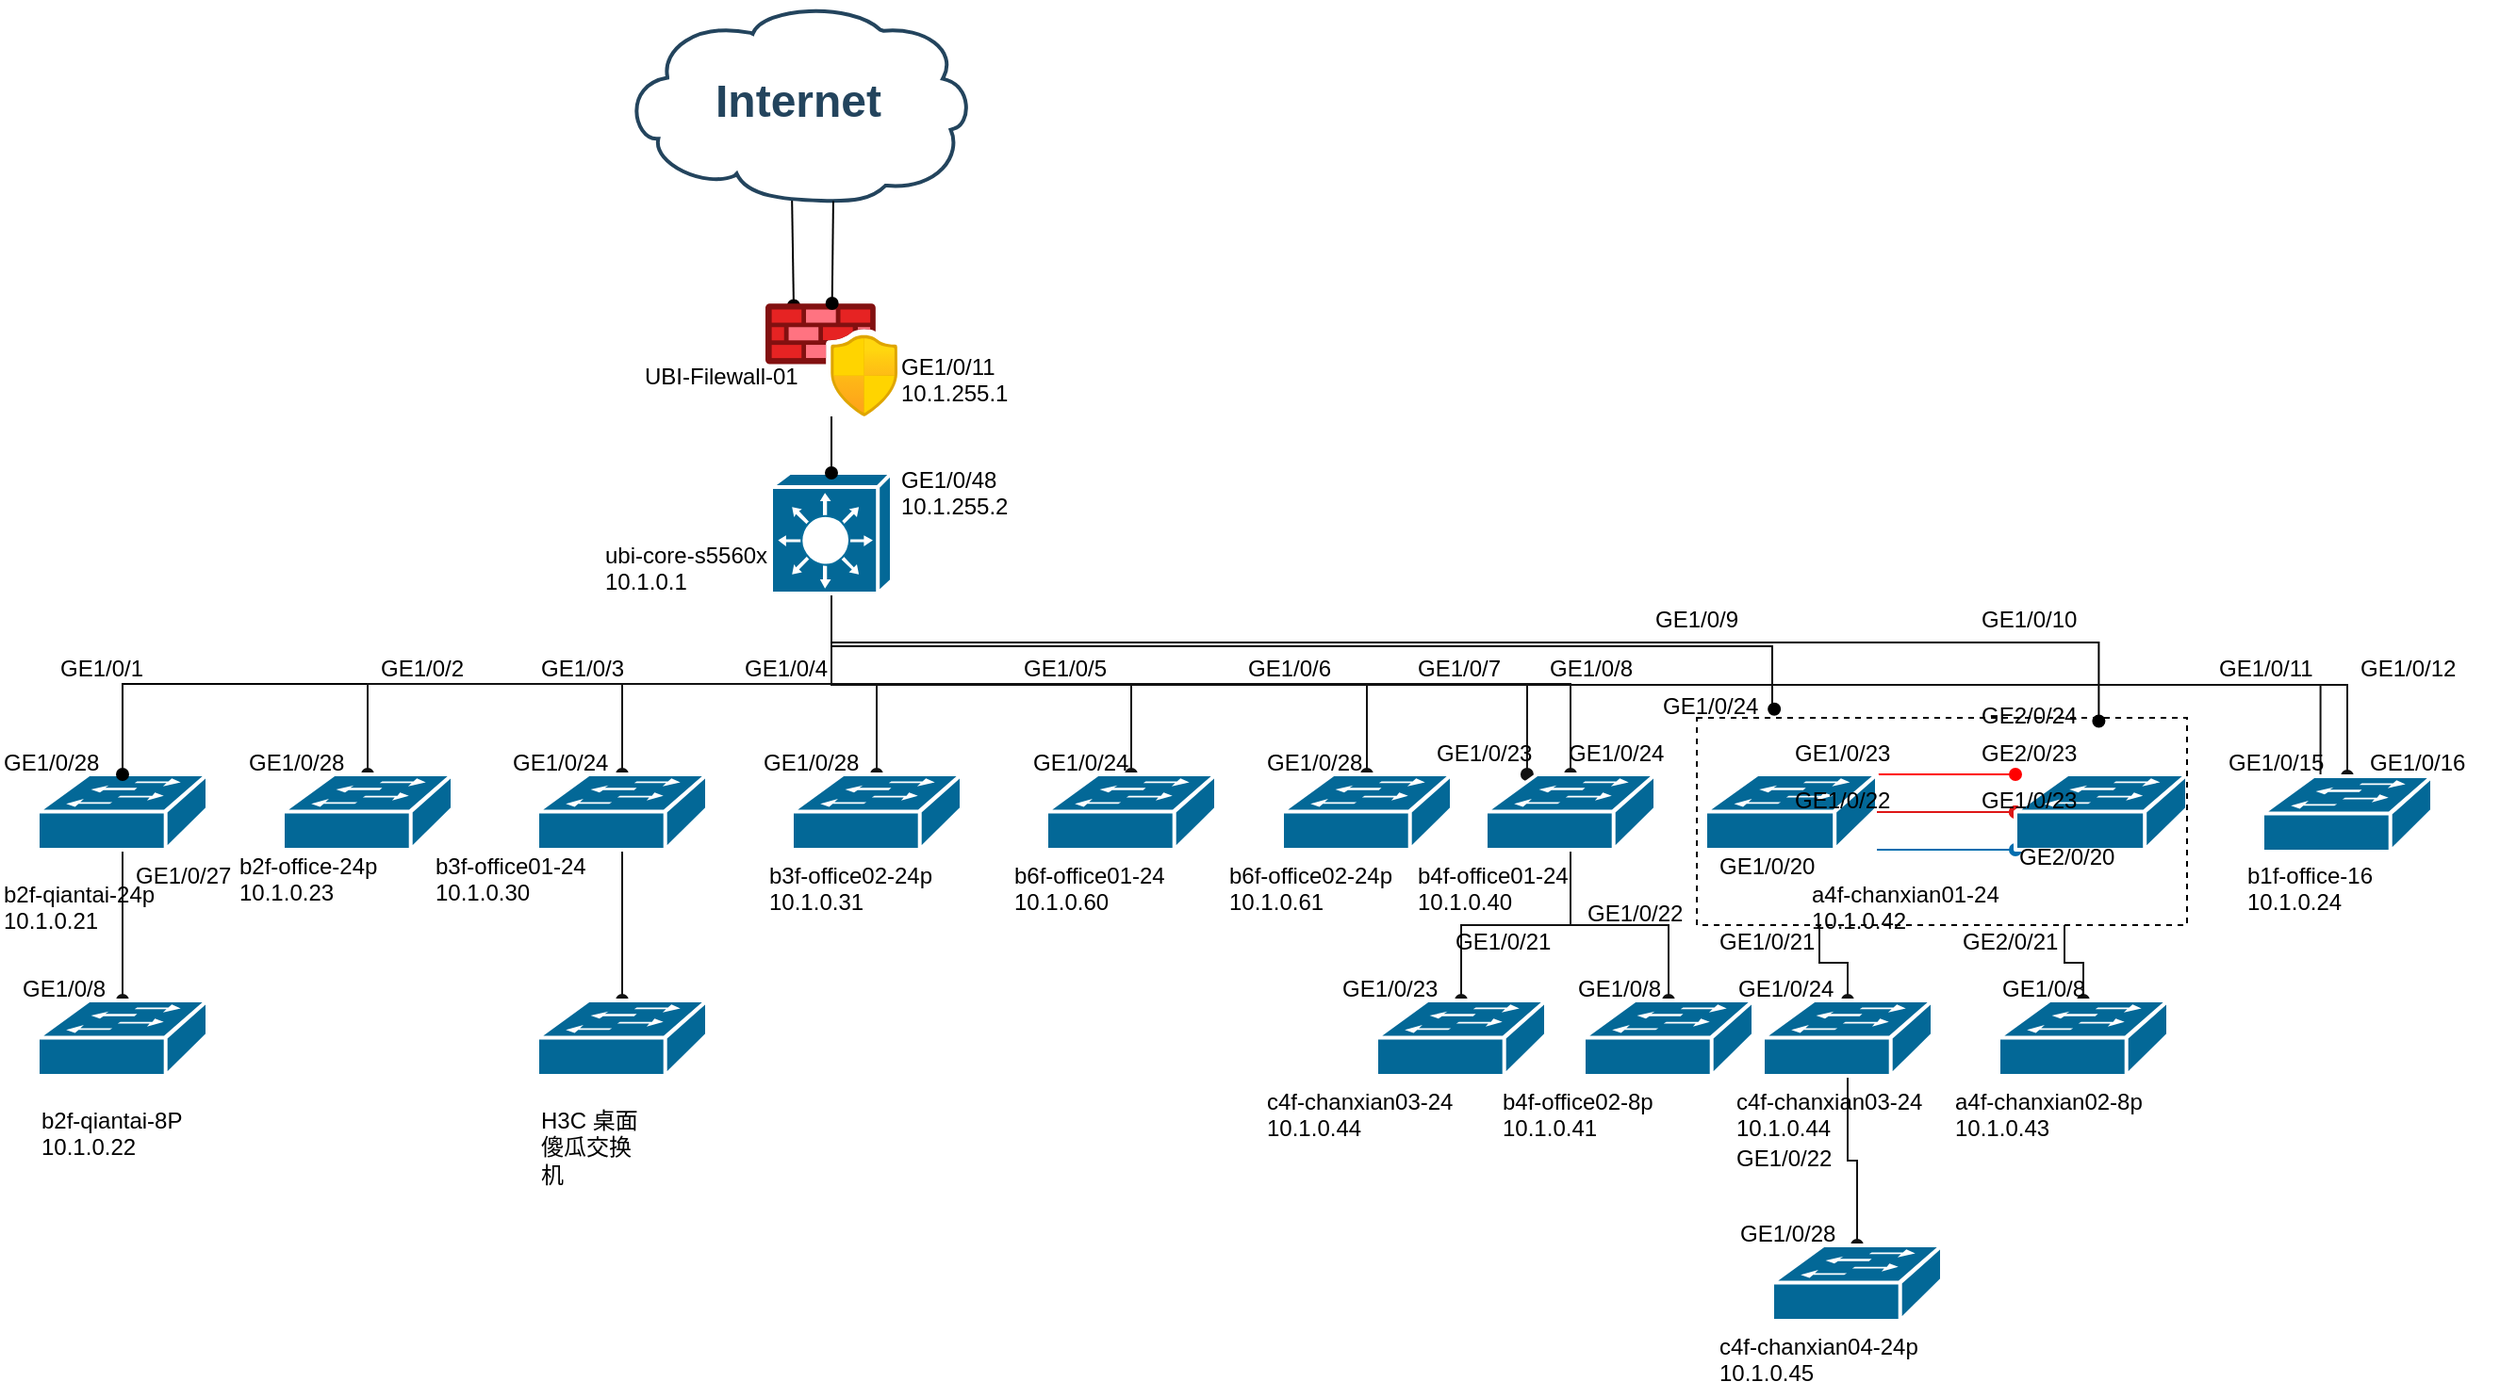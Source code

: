 <mxfile version="20.8.18" type="github">
  <diagram id="qAC-2gUao3_XOrqV8QIQ" name="第 1 页">
    <mxGraphModel dx="1050" dy="541" grid="1" gridSize="10" guides="1" tooltips="1" connect="1" arrows="1" fold="1" page="1" pageScale="1" pageWidth="1169" pageHeight="827" math="0" shadow="0">
      <root>
        <mxCell id="0" />
        <mxCell id="1" parent="0" />
        <mxCell id="j8gw7dnLNOPa8KJu4PWc-7" style="rounded=0;orthogonalLoop=1;jettySize=auto;html=1;entryX=0.214;entryY=0.02;entryDx=0;entryDy=0;entryPerimeter=0;endArrow=oval;endFill=1;" parent="1" target="j8gw7dnLNOPa8KJu4PWc-6" edge="1">
          <mxGeometry relative="1" as="geometry">
            <mxPoint x="420" y="120" as="sourcePoint" />
          </mxGeometry>
        </mxCell>
        <mxCell id="j8gw7dnLNOPa8KJu4PWc-1" value="Internet" style="shape=mxgraph.cisco.storage.cloud;html=1;dashed=0;strokeColor=#23445D;fillColor=#ffffff;strokeWidth=2;fontFamily=Helvetica;fontSize=24;fontColor=#23445D;align=center;fontStyle=1" parent="1" vertex="1">
          <mxGeometry x="330" y="20" width="186" height="106" as="geometry" />
        </mxCell>
        <mxCell id="BBU3DSzOWEY-UXr2ZPLk-48" style="edgeStyle=orthogonalEdgeStyle;rounded=0;orthogonalLoop=1;jettySize=auto;html=1;exitX=0.5;exitY=0.98;exitDx=0;exitDy=0;exitPerimeter=0;entryX=0.5;entryY=0;entryDx=0;entryDy=0;entryPerimeter=0;strokeColor=#121212;endArrow=oval;endFill=1;" edge="1" parent="1" source="j8gw7dnLNOPa8KJu4PWc-2" target="BBU3DSzOWEY-UXr2ZPLk-43">
          <mxGeometry relative="1" as="geometry" />
        </mxCell>
        <mxCell id="j8gw7dnLNOPa8KJu4PWc-2" value="" style="shape=mxgraph.cisco.switches.workgroup_switch;sketch=0;html=1;pointerEvents=1;dashed=0;fillColor=#036897;strokeColor=#ffffff;strokeWidth=2;verticalLabelPosition=bottom;verticalAlign=top;align=center;outlineConnect=0;" parent="1" vertex="1">
          <mxGeometry x="20" y="430" width="90" height="40" as="geometry" />
        </mxCell>
        <mxCell id="j8gw7dnLNOPa8KJu4PWc-13" style="edgeStyle=orthogonalEdgeStyle;rounded=0;orthogonalLoop=1;jettySize=auto;html=1;exitX=0.5;exitY=1;exitDx=0;exitDy=0;exitPerimeter=0;entryX=0.5;entryY=0;entryDx=0;entryDy=0;entryPerimeter=0;endArrow=oval;endFill=1;" parent="1" source="j8gw7dnLNOPa8KJu4PWc-3" target="j8gw7dnLNOPa8KJu4PWc-2" edge="1">
          <mxGeometry relative="1" as="geometry" />
        </mxCell>
        <mxCell id="BBU3DSzOWEY-UXr2ZPLk-32" style="edgeStyle=orthogonalEdgeStyle;rounded=0;orthogonalLoop=1;jettySize=auto;html=1;exitX=0.5;exitY=1;exitDx=0;exitDy=0;exitPerimeter=0;endArrow=oval;endFill=1;entryX=0.158;entryY=-0.042;entryDx=0;entryDy=0;entryPerimeter=0;" edge="1" parent="1" source="j8gw7dnLNOPa8KJu4PWc-3" target="BBU3DSzOWEY-UXr2ZPLk-63">
          <mxGeometry relative="1" as="geometry">
            <mxPoint x="940" y="390" as="targetPoint" />
            <Array as="points">
              <mxPoint x="441" y="362" />
              <mxPoint x="940" y="362" />
              <mxPoint x="940" y="395" />
            </Array>
          </mxGeometry>
        </mxCell>
        <mxCell id="BBU3DSzOWEY-UXr2ZPLk-33" style="edgeStyle=orthogonalEdgeStyle;rounded=0;orthogonalLoop=1;jettySize=auto;html=1;exitX=0.5;exitY=1;exitDx=0;exitDy=0;exitPerimeter=0;entryX=0.82;entryY=0.016;entryDx=0;entryDy=0;entryPerimeter=0;endArrow=oval;endFill=1;" edge="1" parent="1" source="j8gw7dnLNOPa8KJu4PWc-3" target="BBU3DSzOWEY-UXr2ZPLk-63">
          <mxGeometry relative="1" as="geometry">
            <mxPoint x="1111.674" y="392.16" as="targetPoint" />
            <Array as="points">
              <mxPoint x="441" y="360" />
              <mxPoint x="1113" y="360" />
            </Array>
          </mxGeometry>
        </mxCell>
        <mxCell id="BBU3DSzOWEY-UXr2ZPLk-50" style="edgeStyle=orthogonalEdgeStyle;rounded=0;orthogonalLoop=1;jettySize=auto;html=1;exitX=0.5;exitY=1;exitDx=0;exitDy=0;exitPerimeter=0;entryX=0.5;entryY=0;entryDx=0;entryDy=0;entryPerimeter=0;strokeColor=#121212;endArrow=oval;endFill=1;" edge="1" parent="1" source="j8gw7dnLNOPa8KJu4PWc-3" target="BBU3DSzOWEY-UXr2ZPLk-49">
          <mxGeometry relative="1" as="geometry" />
        </mxCell>
        <mxCell id="BBU3DSzOWEY-UXr2ZPLk-52" style="edgeStyle=orthogonalEdgeStyle;rounded=0;orthogonalLoop=1;jettySize=auto;html=1;exitX=0.5;exitY=1;exitDx=0;exitDy=0;exitPerimeter=0;strokeColor=#121212;endArrow=oval;endFill=1;" edge="1" parent="1" source="j8gw7dnLNOPa8KJu4PWc-3" target="BBU3DSzOWEY-UXr2ZPLk-51">
          <mxGeometry relative="1" as="geometry" />
        </mxCell>
        <mxCell id="BBU3DSzOWEY-UXr2ZPLk-54" style="edgeStyle=orthogonalEdgeStyle;rounded=0;orthogonalLoop=1;jettySize=auto;html=1;exitX=0.5;exitY=1;exitDx=0;exitDy=0;exitPerimeter=0;entryX=0.5;entryY=0;entryDx=0;entryDy=0;entryPerimeter=0;strokeColor=#121212;endArrow=oval;endFill=1;" edge="1" parent="1" source="j8gw7dnLNOPa8KJu4PWc-3" target="BBU3DSzOWEY-UXr2ZPLk-53">
          <mxGeometry relative="1" as="geometry" />
        </mxCell>
        <mxCell id="BBU3DSzOWEY-UXr2ZPLk-56" style="edgeStyle=orthogonalEdgeStyle;rounded=0;orthogonalLoop=1;jettySize=auto;html=1;exitX=0.5;exitY=1;exitDx=0;exitDy=0;exitPerimeter=0;strokeColor=#121212;endArrow=oval;endFill=1;" edge="1" parent="1" source="j8gw7dnLNOPa8KJu4PWc-3" target="BBU3DSzOWEY-UXr2ZPLk-55">
          <mxGeometry relative="1" as="geometry" />
        </mxCell>
        <mxCell id="BBU3DSzOWEY-UXr2ZPLk-58" style="edgeStyle=orthogonalEdgeStyle;rounded=0;orthogonalLoop=1;jettySize=auto;html=1;exitX=0.5;exitY=1;exitDx=0;exitDy=0;exitPerimeter=0;strokeColor=#121212;endArrow=oval;endFill=1;" edge="1" parent="1" source="j8gw7dnLNOPa8KJu4PWc-3" target="BBU3DSzOWEY-UXr2ZPLk-57">
          <mxGeometry relative="1" as="geometry" />
        </mxCell>
        <mxCell id="BBU3DSzOWEY-UXr2ZPLk-61" style="edgeStyle=orthogonalEdgeStyle;rounded=0;orthogonalLoop=1;jettySize=auto;html=1;exitX=0.5;exitY=1;exitDx=0;exitDy=0;exitPerimeter=0;entryX=0.244;entryY=0;entryDx=0;entryDy=0;entryPerimeter=0;strokeColor=#121212;endArrow=oval;endFill=1;" edge="1" parent="1" source="j8gw7dnLNOPa8KJu4PWc-3" target="BBU3DSzOWEY-UXr2ZPLk-60">
          <mxGeometry relative="1" as="geometry" />
        </mxCell>
        <mxCell id="BBU3DSzOWEY-UXr2ZPLk-62" style="edgeStyle=orthogonalEdgeStyle;rounded=0;orthogonalLoop=1;jettySize=auto;html=1;exitX=0.5;exitY=1;exitDx=0;exitDy=0;exitPerimeter=0;strokeColor=#121212;endArrow=oval;endFill=1;" edge="1" parent="1" source="j8gw7dnLNOPa8KJu4PWc-3" target="BBU3DSzOWEY-UXr2ZPLk-60">
          <mxGeometry relative="1" as="geometry" />
        </mxCell>
        <mxCell id="BBU3DSzOWEY-UXr2ZPLk-66" style="edgeStyle=orthogonalEdgeStyle;rounded=0;orthogonalLoop=1;jettySize=auto;html=1;exitX=0.5;exitY=1;exitDx=0;exitDy=0;exitPerimeter=0;entryX=0.342;entryY=0.32;entryDx=0;entryDy=0;entryPerimeter=0;strokeColor=#121212;endArrow=oval;endFill=1;" edge="1" parent="1" source="j8gw7dnLNOPa8KJu4PWc-3" target="BBU3DSzOWEY-UXr2ZPLk-65">
          <mxGeometry relative="1" as="geometry" />
        </mxCell>
        <mxCell id="BBU3DSzOWEY-UXr2ZPLk-74" style="edgeStyle=orthogonalEdgeStyle;rounded=0;orthogonalLoop=1;jettySize=auto;html=1;exitX=0.5;exitY=1;exitDx=0;exitDy=0;exitPerimeter=0;strokeColor=#121212;endArrow=oval;endFill=1;" edge="1" parent="1" source="j8gw7dnLNOPa8KJu4PWc-3" target="BBU3DSzOWEY-UXr2ZPLk-65">
          <mxGeometry relative="1" as="geometry" />
        </mxCell>
        <mxCell id="j8gw7dnLNOPa8KJu4PWc-3" value="" style="shape=mxgraph.cisco.switches.layer_3_switch;sketch=0;html=1;pointerEvents=1;dashed=0;fillColor=#036897;strokeColor=#ffffff;strokeWidth=2;verticalLabelPosition=bottom;verticalAlign=top;align=center;outlineConnect=0;" parent="1" vertex="1">
          <mxGeometry x="409" y="270" width="64" height="64" as="geometry" />
        </mxCell>
        <mxCell id="j8gw7dnLNOPa8KJu4PWc-6" value="" style="aspect=fixed;html=1;points=[];align=center;image;fontSize=12;image=img/lib/azure2/networking/Azure_Firewall_Manager.svg;" parent="1" vertex="1">
          <mxGeometry x="406" y="180" width="70" height="60" as="geometry" />
        </mxCell>
        <mxCell id="j8gw7dnLNOPa8KJu4PWc-8" style="rounded=0;orthogonalLoop=1;jettySize=auto;html=1;endArrow=oval;endFill=1;exitX=0.602;exitY=0.998;exitDx=0;exitDy=0;exitPerimeter=0;" parent="1" source="j8gw7dnLNOPa8KJu4PWc-1" target="j8gw7dnLNOPa8KJu4PWc-6" edge="1">
          <mxGeometry relative="1" as="geometry">
            <mxPoint x="430" y="130" as="sourcePoint" />
            <mxPoint x="430.98" y="201.2" as="targetPoint" />
          </mxGeometry>
        </mxCell>
        <mxCell id="j8gw7dnLNOPa8KJu4PWc-10" style="edgeStyle=none;rounded=0;orthogonalLoop=1;jettySize=auto;html=1;entryX=0.5;entryY=0;entryDx=0;entryDy=0;entryPerimeter=0;endArrow=oval;endFill=1;" parent="1" source="j8gw7dnLNOPa8KJu4PWc-6" target="j8gw7dnLNOPa8KJu4PWc-3" edge="1">
          <mxGeometry relative="1" as="geometry">
            <mxPoint x="451" y="344" as="sourcePoint" />
            <mxPoint x="451" y="420.0" as="targetPoint" />
          </mxGeometry>
        </mxCell>
        <mxCell id="j8gw7dnLNOPa8KJu4PWc-11" value="GE1/0/48&lt;br&gt;10.1.255.2" style="text;whiteSpace=wrap;html=1;" parent="1" vertex="1">
          <mxGeometry x="476" y="260" width="80" height="40" as="geometry" />
        </mxCell>
        <mxCell id="j8gw7dnLNOPa8KJu4PWc-12" value="GE1/0/11&lt;br&gt;10.1.255.1" style="text;whiteSpace=wrap;html=1;" parent="1" vertex="1">
          <mxGeometry x="476" y="200" width="60" height="50" as="geometry" />
        </mxCell>
        <mxCell id="j8gw7dnLNOPa8KJu4PWc-45" style="rounded=0;orthogonalLoop=1;jettySize=auto;html=1;exitX=1;exitY=0;exitDx=0;exitDy=0;exitPerimeter=0;entryX=0;entryY=0;entryDx=0;entryDy=0;entryPerimeter=0;endArrow=oval;endFill=1;strokeColor=#FF0000;" parent="1" source="j8gw7dnLNOPa8KJu4PWc-17" target="j8gw7dnLNOPa8KJu4PWc-44" edge="1">
          <mxGeometry relative="1" as="geometry" />
        </mxCell>
        <mxCell id="j8gw7dnLNOPa8KJu4PWc-46" style="rounded=0;orthogonalLoop=1;jettySize=auto;html=1;exitX=1;exitY=0.5;exitDx=0;exitDy=0;exitPerimeter=0;entryX=0;entryY=0.5;entryDx=0;entryDy=0;entryPerimeter=0;endArrow=oval;endFill=1;strokeColor=#FF0000;startArrow=none;" parent="1" target="j8gw7dnLNOPa8KJu4PWc-44" edge="1">
          <mxGeometry relative="1" as="geometry">
            <mxPoint x="1152" y="450" as="sourcePoint" />
          </mxGeometry>
        </mxCell>
        <mxCell id="j8gw7dnLNOPa8KJu4PWc-47" style="edgeStyle=none;rounded=0;orthogonalLoop=1;jettySize=auto;html=1;exitX=1;exitY=1;exitDx=0;exitDy=0;exitPerimeter=0;entryX=0;entryY=1;entryDx=0;entryDy=0;entryPerimeter=0;endArrow=oval;endFill=1;fillColor=#1ba1e2;strokeColor=#006EAF;" parent="1" source="j8gw7dnLNOPa8KJu4PWc-17" target="j8gw7dnLNOPa8KJu4PWc-44" edge="1">
          <mxGeometry relative="1" as="geometry" />
        </mxCell>
        <mxCell id="BBU3DSzOWEY-UXr2ZPLk-42" style="edgeStyle=orthogonalEdgeStyle;rounded=0;orthogonalLoop=1;jettySize=auto;html=1;exitX=1;exitY=0.5;exitDx=0;exitDy=0;exitPerimeter=0;entryX=0;entryY=0.5;entryDx=0;entryDy=0;entryPerimeter=0;endArrow=oval;endFill=1;strokeColor=#de1717;" edge="1" parent="1" source="j8gw7dnLNOPa8KJu4PWc-17" target="j8gw7dnLNOPa8KJu4PWc-44">
          <mxGeometry relative="1" as="geometry" />
        </mxCell>
        <mxCell id="j8gw7dnLNOPa8KJu4PWc-17" value="" style="shape=mxgraph.cisco.switches.workgroup_switch;sketch=0;html=1;pointerEvents=1;dashed=0;fillColor=#036897;strokeColor=#ffffff;strokeWidth=2;verticalLabelPosition=bottom;verticalAlign=top;align=center;outlineConnect=0;points=[[0,0,0,0,0],[0,0.5,0,0,0],[0,1,0,0,0],[0.5,0,0,0,0],[0.5,1,0,0,0],[1,0,0,0,0],[1,0.5,0,0,0],[1,1,0,0,0]];" parent="1" vertex="1">
          <mxGeometry x="904.5" y="430" width="91" height="40" as="geometry" />
        </mxCell>
        <mxCell id="j8gw7dnLNOPa8KJu4PWc-18" value="b2f-qiantai-24p&lt;br&gt;10.1.0.21" style="text;whiteSpace=wrap;html=1;" parent="1" vertex="1">
          <mxGeometry y="480" width="100" height="40" as="geometry" />
        </mxCell>
        <mxCell id="j8gw7dnLNOPa8KJu4PWc-19" value="GE1/0/1" style="text;whiteSpace=wrap;html=1;" parent="1" vertex="1">
          <mxGeometry x="30" y="360" width="80" height="30" as="geometry" />
        </mxCell>
        <mxCell id="j8gw7dnLNOPa8KJu4PWc-20" value="GE1/0/28" style="text;whiteSpace=wrap;html=1;" parent="1" vertex="1">
          <mxGeometry y="410" width="70" height="40" as="geometry" />
        </mxCell>
        <mxCell id="j8gw7dnLNOPa8KJu4PWc-22" value="b2f-office-24p&lt;br&gt;10.1.0.23" style="text;whiteSpace=wrap;html=1;" parent="1" vertex="1">
          <mxGeometry x="125" y="465" width="80" height="40" as="geometry" />
        </mxCell>
        <mxCell id="j8gw7dnLNOPa8KJu4PWc-23" value="GE1/0/2" style="text;whiteSpace=wrap;html=1;" parent="1" vertex="1">
          <mxGeometry x="200" y="360" width="80" height="40" as="geometry" />
        </mxCell>
        <mxCell id="j8gw7dnLNOPa8KJu4PWc-25" value="GE1/0/28" style="text;whiteSpace=wrap;html=1;" parent="1" vertex="1">
          <mxGeometry x="130" y="410" width="70" height="40" as="geometry" />
        </mxCell>
        <mxCell id="j8gw7dnLNOPa8KJu4PWc-28" value="ubi-core-s5560x&lt;br&gt;10.1.0.1" style="text;whiteSpace=wrap;html=1;" parent="1" vertex="1">
          <mxGeometry x="319" y="300" width="90" height="35" as="geometry" />
        </mxCell>
        <mxCell id="j8gw7dnLNOPa8KJu4PWc-26" value="b3f-office01-24&lt;br&gt;10.1.0.30" style="text;whiteSpace=wrap;html=1;" parent="1" vertex="1">
          <mxGeometry x="229" y="465" width="90" height="40" as="geometry" />
        </mxCell>
        <mxCell id="j8gw7dnLNOPa8KJu4PWc-29" value="UBI-Filewall-01" style="text;whiteSpace=wrap;html=1;" parent="1" vertex="1">
          <mxGeometry x="340" y="205" width="110" height="40" as="geometry" />
        </mxCell>
        <mxCell id="j8gw7dnLNOPa8KJu4PWc-32" value="b2f-qiantai-8P&lt;br&gt;10.1.0.22" style="text;whiteSpace=wrap;html=1;" parent="1" vertex="1">
          <mxGeometry x="20" y="600" width="110" height="40" as="geometry" />
        </mxCell>
        <mxCell id="j8gw7dnLNOPa8KJu4PWc-33" value="GE1/0/27" style="text;whiteSpace=wrap;html=1;" parent="1" vertex="1">
          <mxGeometry x="70" y="470" width="80" height="40" as="geometry" />
        </mxCell>
        <mxCell id="j8gw7dnLNOPa8KJu4PWc-34" value="GE1/0/8" style="text;whiteSpace=wrap;html=1;" parent="1" vertex="1">
          <mxGeometry x="10" y="530" width="60" height="40" as="geometry" />
        </mxCell>
        <mxCell id="j8gw7dnLNOPa8KJu4PWc-44" value="" style="shape=mxgraph.cisco.switches.workgroup_switch;sketch=0;html=1;pointerEvents=1;dashed=0;fillColor=#036897;strokeColor=#ffffff;strokeWidth=2;verticalLabelPosition=bottom;verticalAlign=top;align=center;outlineConnect=0;points=[[0,0,0,0,0],[0,0.5,0,0,0],[0,1,0,0,0],[0.5,0,0,0,0],[0.5,1,0,0,0],[1,0,0,0,0],[1,0.5,0,0,0],[1,1,0,0,0]];" parent="1" vertex="1">
          <mxGeometry x="1069" y="430" width="91" height="40" as="geometry" />
        </mxCell>
        <mxCell id="j8gw7dnLNOPa8KJu4PWc-48" value="a4f-chanxian01-24&lt;br&gt;10.1.0.42" style="text;whiteSpace=wrap;html=1;" parent="1" vertex="1">
          <mxGeometry x="959" y="480" width="130" height="40" as="geometry" />
        </mxCell>
        <mxCell id="j8gw7dnLNOPa8KJu4PWc-50" value="GE1/0/20" style="text;whiteSpace=wrap;html=1;" parent="1" vertex="1">
          <mxGeometry x="910" y="465" width="70" height="35" as="geometry" />
        </mxCell>
        <mxCell id="j8gw7dnLNOPa8KJu4PWc-51" value="GE2/0/20" style="text;whiteSpace=wrap;html=1;" parent="1" vertex="1">
          <mxGeometry x="1069" y="460" width="61" height="30" as="geometry" />
        </mxCell>
        <mxCell id="BBU3DSzOWEY-UXr2ZPLk-1" value="GE1/0/24" style="text;whiteSpace=wrap;html=1;" vertex="1" parent="1">
          <mxGeometry x="270" y="410" width="70" height="40" as="geometry" />
        </mxCell>
        <mxCell id="BBU3DSzOWEY-UXr2ZPLk-2" value="GE1/0/3" style="text;whiteSpace=wrap;html=1;" vertex="1" parent="1">
          <mxGeometry x="285" y="360" width="55" height="30" as="geometry" />
        </mxCell>
        <mxCell id="BBU3DSzOWEY-UXr2ZPLk-6" value="b3f-office02-24p&lt;br&gt;10.1.0.31" style="text;whiteSpace=wrap;html=1;" vertex="1" parent="1">
          <mxGeometry x="406" y="470" width="90" height="30" as="geometry" />
        </mxCell>
        <mxCell id="BBU3DSzOWEY-UXr2ZPLk-8" value="GE1/0/28" style="text;whiteSpace=wrap;html=1;" vertex="1" parent="1">
          <mxGeometry x="403" y="410" width="57" height="30" as="geometry" />
        </mxCell>
        <mxCell id="BBU3DSzOWEY-UXr2ZPLk-10" value="GE1/0/4" style="text;whiteSpace=wrap;html=1;" vertex="1" parent="1">
          <mxGeometry x="393" y="360" width="57" height="40" as="geometry" />
        </mxCell>
        <mxCell id="BBU3DSzOWEY-UXr2ZPLk-13" value="GE1/0/5" style="text;whiteSpace=wrap;html=1;" vertex="1" parent="1">
          <mxGeometry x="541" y="360" width="80" height="40" as="geometry" />
        </mxCell>
        <mxCell id="BBU3DSzOWEY-UXr2ZPLk-14" value="GE1/0/24" style="text;whiteSpace=wrap;html=1;" vertex="1" parent="1">
          <mxGeometry x="546" y="410" width="70" height="40" as="geometry" />
        </mxCell>
        <mxCell id="BBU3DSzOWEY-UXr2ZPLk-15" value="b6f-office01-24&lt;br&gt;10.1.0.60" style="text;whiteSpace=wrap;html=1;" vertex="1" parent="1">
          <mxGeometry x="536" y="470" width="90" height="30" as="geometry" />
        </mxCell>
        <mxCell id="BBU3DSzOWEY-UXr2ZPLk-25" value="GE1/0/6" style="text;whiteSpace=wrap;html=1;" vertex="1" parent="1">
          <mxGeometry x="660" y="360" width="60" height="30" as="geometry" />
        </mxCell>
        <mxCell id="BBU3DSzOWEY-UXr2ZPLk-26" value="GE1/0/28" style="text;whiteSpace=wrap;html=1;" vertex="1" parent="1">
          <mxGeometry x="670" y="410" width="60" height="30" as="geometry" />
        </mxCell>
        <mxCell id="BBU3DSzOWEY-UXr2ZPLk-27" value="b6f-office02-24p&lt;br&gt;10.1.0.61" style="text;whiteSpace=wrap;html=1;" vertex="1" parent="1">
          <mxGeometry x="650" y="470" width="120" height="40" as="geometry" />
        </mxCell>
        <mxCell id="BBU3DSzOWEY-UXr2ZPLk-28" value="b4f-office01-24&lt;br&gt;10.1.0.40" style="text;whiteSpace=wrap;html=1;" vertex="1" parent="1">
          <mxGeometry x="750" y="470" width="90" height="30" as="geometry" />
        </mxCell>
        <mxCell id="BBU3DSzOWEY-UXr2ZPLk-29" value="GE1/0/23" style="text;whiteSpace=wrap;html=1;" vertex="1" parent="1">
          <mxGeometry x="760" y="405" width="50" height="26" as="geometry" />
        </mxCell>
        <mxCell id="BBU3DSzOWEY-UXr2ZPLk-30" value="GE1/0/24" style="text;whiteSpace=wrap;html=1;" vertex="1" parent="1">
          <mxGeometry x="830" y="405" width="70" height="40" as="geometry" />
        </mxCell>
        <mxCell id="BBU3DSzOWEY-UXr2ZPLk-34" value="GE1/0/24" style="text;whiteSpace=wrap;html=1;" vertex="1" parent="1">
          <mxGeometry x="880" y="380" width="51" height="45" as="geometry" />
        </mxCell>
        <mxCell id="BBU3DSzOWEY-UXr2ZPLk-35" value="GE2/0/24" style="text;whiteSpace=wrap;html=1;" vertex="1" parent="1">
          <mxGeometry x="1049" y="385" width="40" height="15" as="geometry" />
        </mxCell>
        <mxCell id="BBU3DSzOWEY-UXr2ZPLk-36" value="GE1/0/9" style="text;whiteSpace=wrap;html=1;" vertex="1" parent="1">
          <mxGeometry x="875.5" y="334" width="80" height="40" as="geometry" />
        </mxCell>
        <mxCell id="BBU3DSzOWEY-UXr2ZPLk-37" value="GE1/0/10" style="text;whiteSpace=wrap;html=1;" vertex="1" parent="1">
          <mxGeometry x="1049" y="334" width="80" height="40" as="geometry" />
        </mxCell>
        <mxCell id="BBU3DSzOWEY-UXr2ZPLk-38" value="GE1/0/7" style="text;whiteSpace=wrap;html=1;" vertex="1" parent="1">
          <mxGeometry x="750" y="360" width="50" height="30" as="geometry" />
        </mxCell>
        <mxCell id="BBU3DSzOWEY-UXr2ZPLk-39" value="GE1/0/8" style="text;whiteSpace=wrap;html=1;" vertex="1" parent="1">
          <mxGeometry x="820" y="360" width="60" height="30" as="geometry" />
        </mxCell>
        <mxCell id="BBU3DSzOWEY-UXr2ZPLk-43" value="" style="shape=mxgraph.cisco.switches.workgroup_switch;sketch=0;html=1;pointerEvents=1;dashed=0;fillColor=#036897;strokeColor=#ffffff;strokeWidth=2;verticalLabelPosition=bottom;verticalAlign=top;align=center;outlineConnect=0;" vertex="1" parent="1">
          <mxGeometry x="20" y="550" width="90" height="40" as="geometry" />
        </mxCell>
        <mxCell id="BBU3DSzOWEY-UXr2ZPLk-49" value="" style="shape=mxgraph.cisco.switches.workgroup_switch;sketch=0;html=1;pointerEvents=1;dashed=0;fillColor=#036897;strokeColor=#ffffff;strokeWidth=2;verticalLabelPosition=bottom;verticalAlign=top;align=center;outlineConnect=0;" vertex="1" parent="1">
          <mxGeometry x="150" y="430" width="90" height="40" as="geometry" />
        </mxCell>
        <mxCell id="BBU3DSzOWEY-UXr2ZPLk-83" style="edgeStyle=none;rounded=0;orthogonalLoop=1;jettySize=auto;html=1;exitX=0.5;exitY=0.98;exitDx=0;exitDy=0;exitPerimeter=0;strokeColor=#121212;endArrow=oval;endFill=1;" edge="1" parent="1" source="BBU3DSzOWEY-UXr2ZPLk-51" target="BBU3DSzOWEY-UXr2ZPLk-82">
          <mxGeometry relative="1" as="geometry" />
        </mxCell>
        <mxCell id="BBU3DSzOWEY-UXr2ZPLk-51" value="" style="shape=mxgraph.cisco.switches.workgroup_switch;sketch=0;html=1;pointerEvents=1;dashed=0;fillColor=#036897;strokeColor=#ffffff;strokeWidth=2;verticalLabelPosition=bottom;verticalAlign=top;align=center;outlineConnect=0;" vertex="1" parent="1">
          <mxGeometry x="285" y="430" width="90" height="40" as="geometry" />
        </mxCell>
        <mxCell id="BBU3DSzOWEY-UXr2ZPLk-53" value="" style="shape=mxgraph.cisco.switches.workgroup_switch;sketch=0;html=1;pointerEvents=1;dashed=0;fillColor=#036897;strokeColor=#ffffff;strokeWidth=2;verticalLabelPosition=bottom;verticalAlign=top;align=center;outlineConnect=0;" vertex="1" parent="1">
          <mxGeometry x="420" y="430" width="90" height="40" as="geometry" />
        </mxCell>
        <mxCell id="BBU3DSzOWEY-UXr2ZPLk-55" value="" style="shape=mxgraph.cisco.switches.workgroup_switch;sketch=0;html=1;pointerEvents=1;dashed=0;fillColor=#036897;strokeColor=#ffffff;strokeWidth=2;verticalLabelPosition=bottom;verticalAlign=top;align=center;outlineConnect=0;" vertex="1" parent="1">
          <mxGeometry x="555" y="430" width="90" height="40" as="geometry" />
        </mxCell>
        <mxCell id="BBU3DSzOWEY-UXr2ZPLk-57" value="" style="shape=mxgraph.cisco.switches.workgroup_switch;sketch=0;html=1;pointerEvents=1;dashed=0;fillColor=#036897;strokeColor=#ffffff;strokeWidth=2;verticalLabelPosition=bottom;verticalAlign=top;align=center;outlineConnect=0;" vertex="1" parent="1">
          <mxGeometry x="680" y="430" width="90" height="40" as="geometry" />
        </mxCell>
        <mxCell id="BBU3DSzOWEY-UXr2ZPLk-87" style="edgeStyle=orthogonalEdgeStyle;rounded=0;orthogonalLoop=1;jettySize=auto;html=1;exitX=0.5;exitY=0.98;exitDx=0;exitDy=0;exitPerimeter=0;strokeColor=#121212;endArrow=oval;endFill=1;" edge="1" parent="1" source="BBU3DSzOWEY-UXr2ZPLk-60" target="BBU3DSzOWEY-UXr2ZPLk-85">
          <mxGeometry relative="1" as="geometry" />
        </mxCell>
        <mxCell id="BBU3DSzOWEY-UXr2ZPLk-92" style="edgeStyle=orthogonalEdgeStyle;rounded=0;orthogonalLoop=1;jettySize=auto;html=1;exitX=0.5;exitY=0.98;exitDx=0;exitDy=0;exitPerimeter=0;entryX=0.5;entryY=0;entryDx=0;entryDy=0;entryPerimeter=0;strokeColor=#121212;endArrow=oval;endFill=1;" edge="1" parent="1" source="BBU3DSzOWEY-UXr2ZPLk-60" target="BBU3DSzOWEY-UXr2ZPLk-86">
          <mxGeometry relative="1" as="geometry" />
        </mxCell>
        <mxCell id="BBU3DSzOWEY-UXr2ZPLk-60" value="" style="shape=mxgraph.cisco.switches.workgroup_switch;sketch=0;html=1;pointerEvents=1;dashed=0;fillColor=#036897;strokeColor=#ffffff;strokeWidth=2;verticalLabelPosition=bottom;verticalAlign=top;align=center;outlineConnect=0;" vertex="1" parent="1">
          <mxGeometry x="788" y="430" width="90" height="40" as="geometry" />
        </mxCell>
        <mxCell id="BBU3DSzOWEY-UXr2ZPLk-108" style="edgeStyle=orthogonalEdgeStyle;rounded=0;orthogonalLoop=1;jettySize=auto;html=1;exitX=0.25;exitY=1;exitDx=0;exitDy=0;strokeColor=#121212;endArrow=oval;endFill=1;" edge="1" parent="1" source="BBU3DSzOWEY-UXr2ZPLk-63" target="BBU3DSzOWEY-UXr2ZPLk-106">
          <mxGeometry relative="1" as="geometry" />
        </mxCell>
        <mxCell id="BBU3DSzOWEY-UXr2ZPLk-116" style="edgeStyle=orthogonalEdgeStyle;rounded=0;orthogonalLoop=1;jettySize=auto;html=1;exitX=0.75;exitY=1;exitDx=0;exitDy=0;strokeColor=#121212;endArrow=oval;endFill=1;" edge="1" parent="1" source="BBU3DSzOWEY-UXr2ZPLk-63" target="BBU3DSzOWEY-UXr2ZPLk-107">
          <mxGeometry relative="1" as="geometry" />
        </mxCell>
        <mxCell id="BBU3DSzOWEY-UXr2ZPLk-63" value="" style="rounded=0;whiteSpace=wrap;html=1;fillColor=none;dashed=1;" vertex="1" parent="1">
          <mxGeometry x="900" y="400" width="260" height="110" as="geometry" />
        </mxCell>
        <mxCell id="BBU3DSzOWEY-UXr2ZPLk-65" value="" style="shape=mxgraph.cisco.switches.workgroup_switch;sketch=0;html=1;pointerEvents=1;dashed=0;fillColor=#036897;strokeColor=#ffffff;strokeWidth=2;verticalLabelPosition=bottom;verticalAlign=top;align=center;outlineConnect=0;" vertex="1" parent="1">
          <mxGeometry x="1200" y="431" width="90" height="40" as="geometry" />
        </mxCell>
        <mxCell id="BBU3DSzOWEY-UXr2ZPLk-67" value="GE1/0/15" style="text;whiteSpace=wrap;html=1;" vertex="1" parent="1">
          <mxGeometry x="1180" y="410" width="70" height="40" as="geometry" />
        </mxCell>
        <mxCell id="BBU3DSzOWEY-UXr2ZPLk-68" value="b1f-office-16&lt;br&gt;10.1.0.24" style="text;whiteSpace=wrap;html=1;" vertex="1" parent="1">
          <mxGeometry x="1190" y="470" width="90" height="40" as="geometry" />
        </mxCell>
        <mxCell id="BBU3DSzOWEY-UXr2ZPLk-69" value="GE1/0/11" style="text;whiteSpace=wrap;html=1;" vertex="1" parent="1">
          <mxGeometry x="1175" y="360" width="80" height="40" as="geometry" />
        </mxCell>
        <mxCell id="BBU3DSzOWEY-UXr2ZPLk-75" value="GE1/0/16" style="text;whiteSpace=wrap;html=1;" vertex="1" parent="1">
          <mxGeometry x="1255" y="410" width="70" height="30" as="geometry" />
        </mxCell>
        <mxCell id="BBU3DSzOWEY-UXr2ZPLk-76" value="GE1/0/12" style="text;whiteSpace=wrap;html=1;" vertex="1" parent="1">
          <mxGeometry x="1250" y="360" width="70" height="30" as="geometry" />
        </mxCell>
        <mxCell id="BBU3DSzOWEY-UXr2ZPLk-82" value="" style="shape=mxgraph.cisco.switches.workgroup_switch;sketch=0;html=1;pointerEvents=1;dashed=0;fillColor=#036897;strokeColor=#ffffff;strokeWidth=2;verticalLabelPosition=bottom;verticalAlign=top;align=center;outlineConnect=0;" vertex="1" parent="1">
          <mxGeometry x="285" y="550" width="90" height="40" as="geometry" />
        </mxCell>
        <mxCell id="BBU3DSzOWEY-UXr2ZPLk-84" value="H3C 桌面傻瓜交换机" style="text;whiteSpace=wrap;html=1;" vertex="1" parent="1">
          <mxGeometry x="285" y="600" width="60" height="40" as="geometry" />
        </mxCell>
        <mxCell id="BBU3DSzOWEY-UXr2ZPLk-85" value="" style="shape=mxgraph.cisco.switches.workgroup_switch;sketch=0;html=1;pointerEvents=1;dashed=0;fillColor=#036897;strokeColor=#ffffff;strokeWidth=2;verticalLabelPosition=bottom;verticalAlign=top;align=center;outlineConnect=0;" vertex="1" parent="1">
          <mxGeometry x="730" y="550" width="90" height="40" as="geometry" />
        </mxCell>
        <mxCell id="BBU3DSzOWEY-UXr2ZPLk-86" value="" style="shape=mxgraph.cisco.switches.workgroup_switch;sketch=0;html=1;pointerEvents=1;dashed=0;fillColor=#036897;strokeColor=#ffffff;strokeWidth=2;verticalLabelPosition=bottom;verticalAlign=top;align=center;outlineConnect=0;" vertex="1" parent="1">
          <mxGeometry x="840" y="550" width="90" height="40" as="geometry" />
        </mxCell>
        <mxCell id="BBU3DSzOWEY-UXr2ZPLk-88" value="c4f-chanxian03-24&lt;br&gt;10.1.0.44" style="text;whiteSpace=wrap;html=1;" vertex="1" parent="1">
          <mxGeometry x="670" y="590" width="130" height="40" as="geometry" />
        </mxCell>
        <mxCell id="BBU3DSzOWEY-UXr2ZPLk-89" value="GE1/0/23" style="text;whiteSpace=wrap;html=1;" vertex="1" parent="1">
          <mxGeometry x="710" y="530" width="70" height="40" as="geometry" />
        </mxCell>
        <mxCell id="BBU3DSzOWEY-UXr2ZPLk-90" value="GE1/0/21" style="text;whiteSpace=wrap;html=1;" vertex="1" parent="1">
          <mxGeometry x="770" y="505" width="80" height="40" as="geometry" />
        </mxCell>
        <mxCell id="BBU3DSzOWEY-UXr2ZPLk-91" value="b4f-office02-8p&lt;br&gt;10.1.0.41" style="text;whiteSpace=wrap;html=1;" vertex="1" parent="1">
          <mxGeometry x="795" y="590" width="110" height="40" as="geometry" />
        </mxCell>
        <mxCell id="BBU3DSzOWEY-UXr2ZPLk-93" value="GE1/0/8" style="text;whiteSpace=wrap;html=1;" vertex="1" parent="1">
          <mxGeometry x="835" y="530" width="60" height="40" as="geometry" />
        </mxCell>
        <mxCell id="BBU3DSzOWEY-UXr2ZPLk-94" value="GE1/0/22" style="text;whiteSpace=wrap;html=1;" vertex="1" parent="1">
          <mxGeometry x="840" y="490" width="60" height="30" as="geometry" />
        </mxCell>
        <mxCell id="BBU3DSzOWEY-UXr2ZPLk-101" value="GE1/0/22" style="text;whiteSpace=wrap;html=1;" vertex="1" parent="1">
          <mxGeometry x="950" y="430" width="70" height="30" as="geometry" />
        </mxCell>
        <mxCell id="BBU3DSzOWEY-UXr2ZPLk-102" value="GE1/0/23" style="text;whiteSpace=wrap;html=1;" vertex="1" parent="1">
          <mxGeometry x="1049" y="430" width="60" height="30" as="geometry" />
        </mxCell>
        <mxCell id="BBU3DSzOWEY-UXr2ZPLk-103" value="GE1/0/23" style="text;whiteSpace=wrap;html=1;" vertex="1" parent="1">
          <mxGeometry x="950" y="405" width="60" height="30" as="geometry" />
        </mxCell>
        <mxCell id="BBU3DSzOWEY-UXr2ZPLk-104" value="GE2/0/23" style="text;whiteSpace=wrap;html=1;" vertex="1" parent="1">
          <mxGeometry x="1049" y="405" width="60" height="30" as="geometry" />
        </mxCell>
        <mxCell id="BBU3DSzOWEY-UXr2ZPLk-122" style="edgeStyle=orthogonalEdgeStyle;rounded=0;orthogonalLoop=1;jettySize=auto;html=1;exitX=0.5;exitY=0.98;exitDx=0;exitDy=0;exitPerimeter=0;strokeColor=#121212;endArrow=oval;endFill=1;" edge="1" parent="1" source="BBU3DSzOWEY-UXr2ZPLk-106" target="BBU3DSzOWEY-UXr2ZPLk-120">
          <mxGeometry relative="1" as="geometry" />
        </mxCell>
        <mxCell id="BBU3DSzOWEY-UXr2ZPLk-106" value="" style="shape=mxgraph.cisco.switches.workgroup_switch;sketch=0;html=1;pointerEvents=1;dashed=0;fillColor=#036897;strokeColor=#ffffff;strokeWidth=2;verticalLabelPosition=bottom;verticalAlign=top;align=center;outlineConnect=0;" vertex="1" parent="1">
          <mxGeometry x="935" y="550" width="90" height="40" as="geometry" />
        </mxCell>
        <mxCell id="BBU3DSzOWEY-UXr2ZPLk-107" value="" style="shape=mxgraph.cisco.switches.workgroup_switch;sketch=0;html=1;pointerEvents=1;dashed=0;fillColor=#036897;strokeColor=#ffffff;strokeWidth=2;verticalLabelPosition=bottom;verticalAlign=top;align=center;outlineConnect=0;" vertex="1" parent="1">
          <mxGeometry x="1060" y="550" width="90" height="40" as="geometry" />
        </mxCell>
        <mxCell id="BBU3DSzOWEY-UXr2ZPLk-109" value="c4f-chanxian03-24&lt;br&gt;10.1.0.44" style="text;whiteSpace=wrap;html=1;" vertex="1" parent="1">
          <mxGeometry x="919" y="590" width="130" height="40" as="geometry" />
        </mxCell>
        <mxCell id="BBU3DSzOWEY-UXr2ZPLk-112" value="GE1/0/24" style="text;whiteSpace=wrap;html=1;" vertex="1" parent="1">
          <mxGeometry x="919.5" y="530" width="61" height="30" as="geometry" />
        </mxCell>
        <mxCell id="BBU3DSzOWEY-UXr2ZPLk-113" value="GE1/0/21" style="text;whiteSpace=wrap;html=1;" vertex="1" parent="1">
          <mxGeometry x="910" y="505" width="60" height="30" as="geometry" />
        </mxCell>
        <mxCell id="BBU3DSzOWEY-UXr2ZPLk-117" value="a4f-chanxian02-8p&lt;br&gt;10.1.0.43" style="text;whiteSpace=wrap;html=1;" vertex="1" parent="1">
          <mxGeometry x="1034.5" y="590" width="130" height="40" as="geometry" />
        </mxCell>
        <mxCell id="BBU3DSzOWEY-UXr2ZPLk-118" value="GE1/0/8" style="text;whiteSpace=wrap;html=1;" vertex="1" parent="1">
          <mxGeometry x="1060" y="530" width="50" height="30" as="geometry" />
        </mxCell>
        <mxCell id="BBU3DSzOWEY-UXr2ZPLk-119" value="GE2/0/21" style="text;whiteSpace=wrap;html=1;" vertex="1" parent="1">
          <mxGeometry x="1039" y="505" width="60" height="30" as="geometry" />
        </mxCell>
        <mxCell id="BBU3DSzOWEY-UXr2ZPLk-120" value="" style="shape=mxgraph.cisco.switches.workgroup_switch;sketch=0;html=1;pointerEvents=1;dashed=0;fillColor=#036897;strokeColor=#ffffff;strokeWidth=2;verticalLabelPosition=bottom;verticalAlign=top;align=center;outlineConnect=0;" vertex="1" parent="1">
          <mxGeometry x="940" y="680" width="90" height="40" as="geometry" />
        </mxCell>
        <mxCell id="BBU3DSzOWEY-UXr2ZPLk-121" value="c4f-chanxian04-24p&lt;br&gt;10.1.0.45" style="text;whiteSpace=wrap;html=1;" vertex="1" parent="1">
          <mxGeometry x="910" y="720" width="140" height="40" as="geometry" />
        </mxCell>
        <mxCell id="BBU3DSzOWEY-UXr2ZPLk-123" value="GE1/0/28" style="text;whiteSpace=wrap;html=1;" vertex="1" parent="1">
          <mxGeometry x="920.5" y="660" width="60" height="30" as="geometry" />
        </mxCell>
        <mxCell id="BBU3DSzOWEY-UXr2ZPLk-124" value="GE1/0/22" style="text;whiteSpace=wrap;html=1;" vertex="1" parent="1">
          <mxGeometry x="919" y="620" width="60" height="30" as="geometry" />
        </mxCell>
      </root>
    </mxGraphModel>
  </diagram>
</mxfile>
